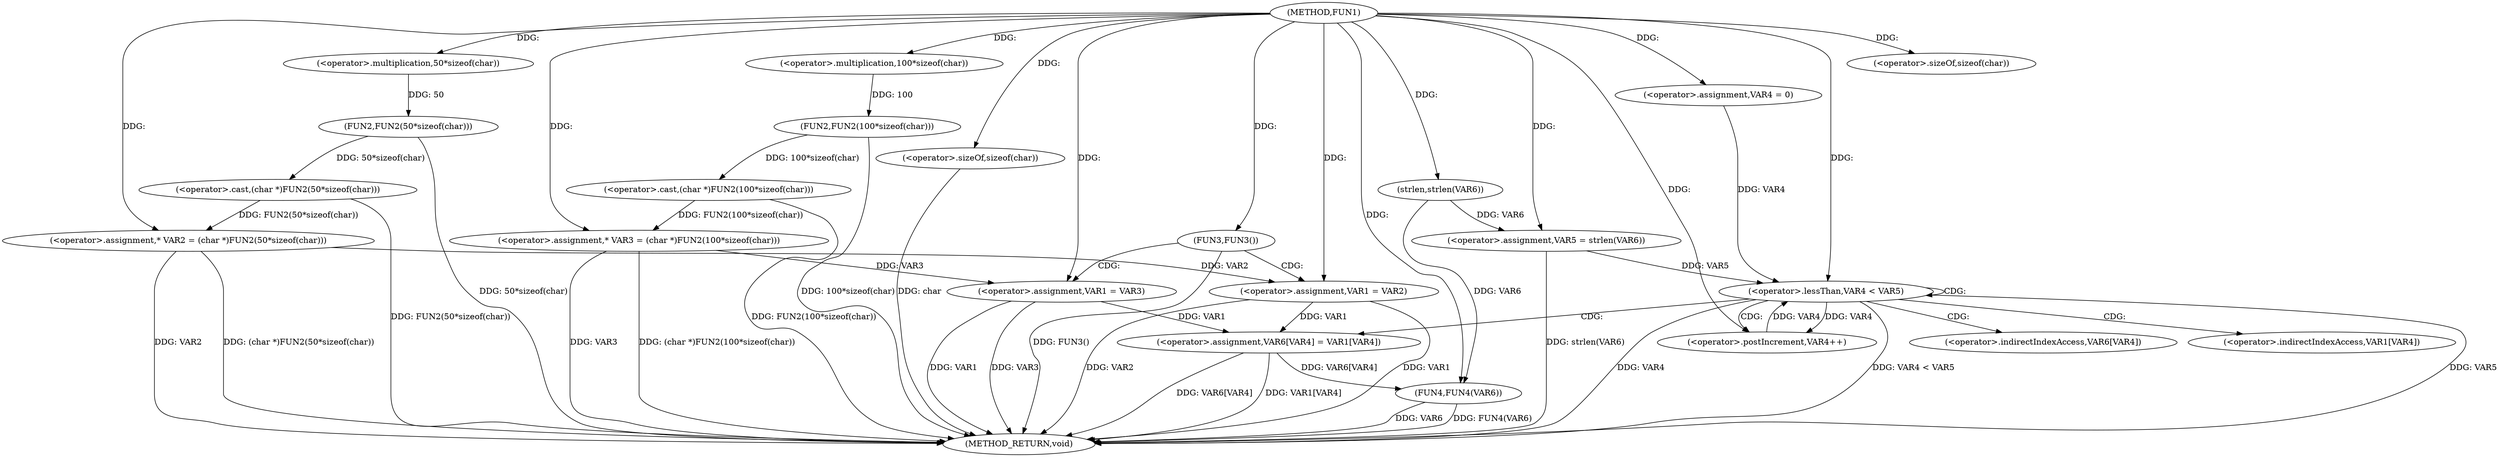 digraph FUN1 {  
"1000100" [label = "(METHOD,FUN1)" ]
"1000161" [label = "(METHOD_RETURN,void)" ]
"1000104" [label = "(<operator>.assignment,* VAR2 = (char *)FUN2(50*sizeof(char)))" ]
"1000106" [label = "(<operator>.cast,(char *)FUN2(50*sizeof(char)))" ]
"1000108" [label = "(FUN2,FUN2(50*sizeof(char)))" ]
"1000109" [label = "(<operator>.multiplication,50*sizeof(char))" ]
"1000111" [label = "(<operator>.sizeOf,sizeof(char))" ]
"1000114" [label = "(<operator>.assignment,* VAR3 = (char *)FUN2(100*sizeof(char)))" ]
"1000116" [label = "(<operator>.cast,(char *)FUN2(100*sizeof(char)))" ]
"1000118" [label = "(FUN2,FUN2(100*sizeof(char)))" ]
"1000119" [label = "(<operator>.multiplication,100*sizeof(char))" ]
"1000121" [label = "(<operator>.sizeOf,sizeof(char))" ]
"1000124" [label = "(FUN3,FUN3())" ]
"1000126" [label = "(<operator>.assignment,VAR1 = VAR2)" ]
"1000131" [label = "(<operator>.assignment,VAR1 = VAR3)" ]
"1000138" [label = "(<operator>.assignment,VAR5 = strlen(VAR6))" ]
"1000140" [label = "(strlen,strlen(VAR6))" ]
"1000143" [label = "(<operator>.assignment,VAR4 = 0)" ]
"1000146" [label = "(<operator>.lessThan,VAR4 < VAR5)" ]
"1000149" [label = "(<operator>.postIncrement,VAR4++)" ]
"1000152" [label = "(<operator>.assignment,VAR6[VAR4] = VAR1[VAR4])" ]
"1000159" [label = "(FUN4,FUN4(VAR6))" ]
"1000153" [label = "(<operator>.indirectIndexAccess,VAR6[VAR4])" ]
"1000156" [label = "(<operator>.indirectIndexAccess,VAR1[VAR4])" ]
  "1000159" -> "1000161"  [ label = "DDG: FUN4(VAR6)"] 
  "1000106" -> "1000161"  [ label = "DDG: FUN2(50*sizeof(char))"] 
  "1000104" -> "1000161"  [ label = "DDG: VAR2"] 
  "1000131" -> "1000161"  [ label = "DDG: VAR1"] 
  "1000116" -> "1000161"  [ label = "DDG: FUN2(100*sizeof(char))"] 
  "1000131" -> "1000161"  [ label = "DDG: VAR3"] 
  "1000118" -> "1000161"  [ label = "DDG: 100*sizeof(char)"] 
  "1000146" -> "1000161"  [ label = "DDG: VAR4 < VAR5"] 
  "1000159" -> "1000161"  [ label = "DDG: VAR6"] 
  "1000138" -> "1000161"  [ label = "DDG: strlen(VAR6)"] 
  "1000114" -> "1000161"  [ label = "DDG: VAR3"] 
  "1000146" -> "1000161"  [ label = "DDG: VAR5"] 
  "1000126" -> "1000161"  [ label = "DDG: VAR1"] 
  "1000152" -> "1000161"  [ label = "DDG: VAR6[VAR4]"] 
  "1000121" -> "1000161"  [ label = "DDG: char"] 
  "1000126" -> "1000161"  [ label = "DDG: VAR2"] 
  "1000152" -> "1000161"  [ label = "DDG: VAR1[VAR4]"] 
  "1000146" -> "1000161"  [ label = "DDG: VAR4"] 
  "1000114" -> "1000161"  [ label = "DDG: (char *)FUN2(100*sizeof(char))"] 
  "1000104" -> "1000161"  [ label = "DDG: (char *)FUN2(50*sizeof(char))"] 
  "1000108" -> "1000161"  [ label = "DDG: 50*sizeof(char)"] 
  "1000124" -> "1000161"  [ label = "DDG: FUN3()"] 
  "1000106" -> "1000104"  [ label = "DDG: FUN2(50*sizeof(char))"] 
  "1000100" -> "1000104"  [ label = "DDG: "] 
  "1000108" -> "1000106"  [ label = "DDG: 50*sizeof(char)"] 
  "1000109" -> "1000108"  [ label = "DDG: 50"] 
  "1000100" -> "1000109"  [ label = "DDG: "] 
  "1000100" -> "1000111"  [ label = "DDG: "] 
  "1000116" -> "1000114"  [ label = "DDG: FUN2(100*sizeof(char))"] 
  "1000100" -> "1000114"  [ label = "DDG: "] 
  "1000118" -> "1000116"  [ label = "DDG: 100*sizeof(char)"] 
  "1000119" -> "1000118"  [ label = "DDG: 100"] 
  "1000100" -> "1000119"  [ label = "DDG: "] 
  "1000100" -> "1000121"  [ label = "DDG: "] 
  "1000100" -> "1000124"  [ label = "DDG: "] 
  "1000104" -> "1000126"  [ label = "DDG: VAR2"] 
  "1000100" -> "1000126"  [ label = "DDG: "] 
  "1000114" -> "1000131"  [ label = "DDG: VAR3"] 
  "1000100" -> "1000131"  [ label = "DDG: "] 
  "1000140" -> "1000138"  [ label = "DDG: VAR6"] 
  "1000100" -> "1000138"  [ label = "DDG: "] 
  "1000100" -> "1000140"  [ label = "DDG: "] 
  "1000100" -> "1000143"  [ label = "DDG: "] 
  "1000143" -> "1000146"  [ label = "DDG: VAR4"] 
  "1000149" -> "1000146"  [ label = "DDG: VAR4"] 
  "1000100" -> "1000146"  [ label = "DDG: "] 
  "1000138" -> "1000146"  [ label = "DDG: VAR5"] 
  "1000146" -> "1000149"  [ label = "DDG: VAR4"] 
  "1000100" -> "1000149"  [ label = "DDG: "] 
  "1000131" -> "1000152"  [ label = "DDG: VAR1"] 
  "1000126" -> "1000152"  [ label = "DDG: VAR1"] 
  "1000140" -> "1000159"  [ label = "DDG: VAR6"] 
  "1000152" -> "1000159"  [ label = "DDG: VAR6[VAR4]"] 
  "1000100" -> "1000159"  [ label = "DDG: "] 
  "1000124" -> "1000131"  [ label = "CDG: "] 
  "1000124" -> "1000126"  [ label = "CDG: "] 
  "1000146" -> "1000156"  [ label = "CDG: "] 
  "1000146" -> "1000153"  [ label = "CDG: "] 
  "1000146" -> "1000152"  [ label = "CDG: "] 
  "1000146" -> "1000146"  [ label = "CDG: "] 
  "1000146" -> "1000149"  [ label = "CDG: "] 
}
